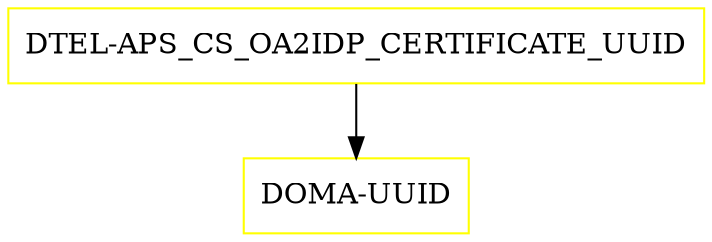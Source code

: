 digraph G {
  "DTEL-APS_CS_OA2IDP_CERTIFICATE_UUID" [shape=box,color=yellow];
  "DOMA-UUID" [shape=box,color=yellow,URL="./DOMA_UUID.html"];
  "DTEL-APS_CS_OA2IDP_CERTIFICATE_UUID" -> "DOMA-UUID";
}

